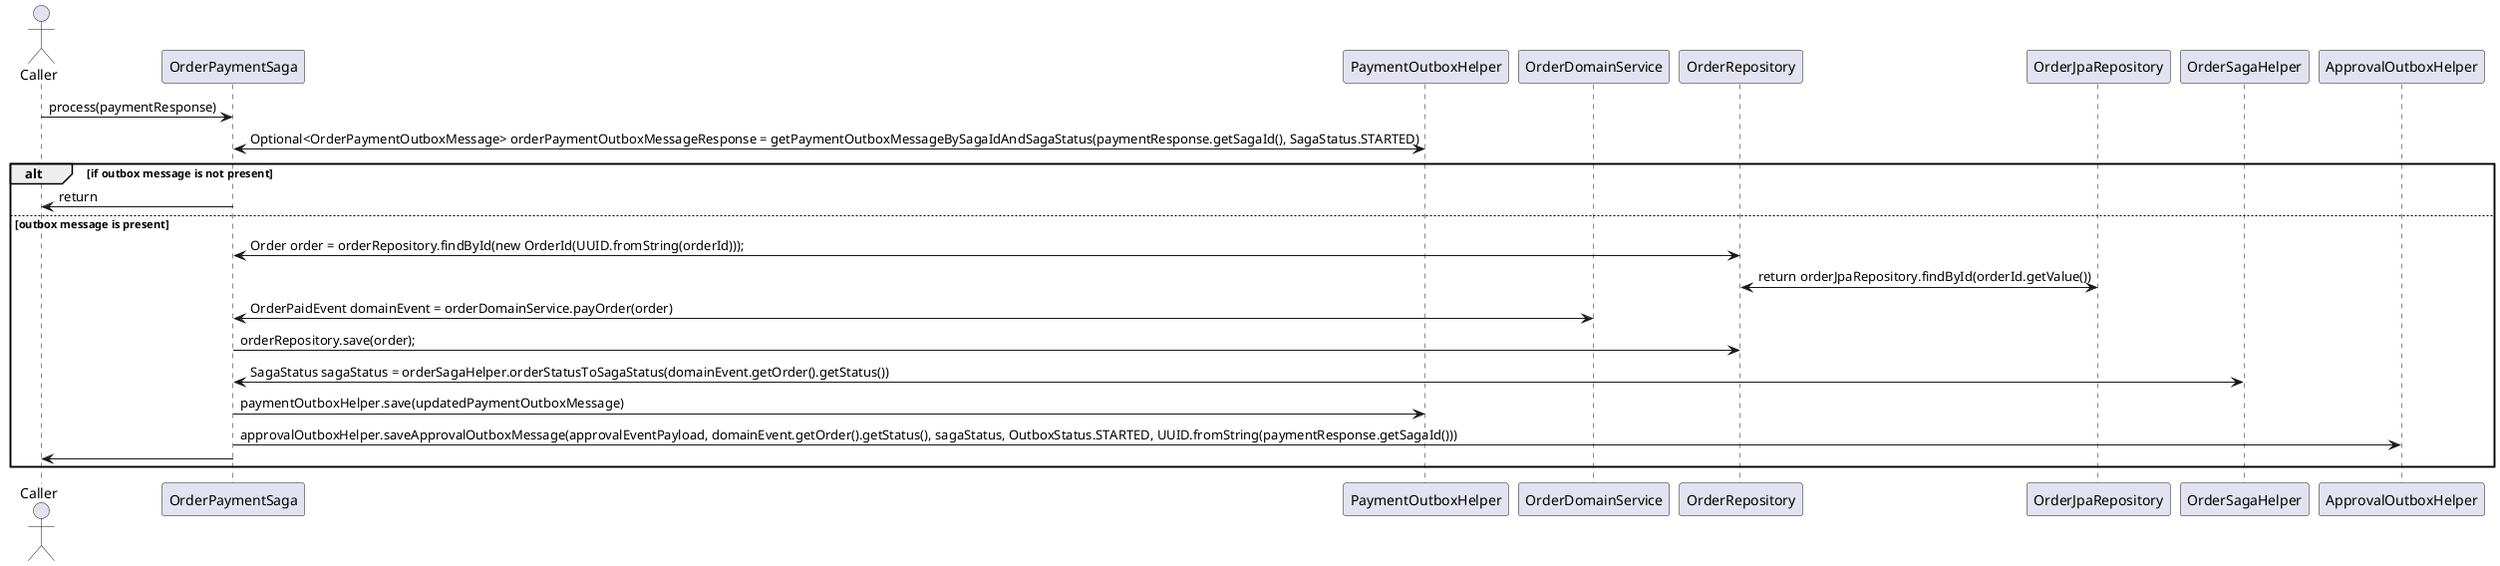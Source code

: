 @startuml
actor Caller
participant "OrderPaymentSaga" as Saga
participant "PaymentOutboxHelper" as OutboxHelper
participant "OrderDomainService" as DomainService
participant "OrderRepository" as OrderRepo
participant "OrderJpaRepository" as OrderJpaRepo
participant "OrderSagaHelper" as SagaHelper
participant "ApprovalOutboxHelper" as ApprovalHelper

Caller -> Saga : process(paymentResponse)
Saga <-> OutboxHelper : Optional<OrderPaymentOutboxMessage> orderPaymentOutboxMessageResponse = getPaymentOutboxMessageBySagaIdAndSagaStatus(paymentResponse.getSagaId(), SagaStatus.STARTED)

alt if outbox message is not present
    Saga -> Caller : return
else outbox message is present
    Saga <-> OrderRepo : Order order = orderRepository.findById(new OrderId(UUID.fromString(orderId)));
    OrderRepo <-> OrderJpaRepo: return orderJpaRepository.findById(orderId.getValue())
    DomainService <-> Saga : OrderPaidEvent domainEvent = orderDomainService.payOrder(order)
    Saga -> OrderRepo : orderRepository.save(order);
    Saga <-> SagaHelper : SagaStatus sagaStatus = orderSagaHelper.orderStatusToSagaStatus(domainEvent.getOrder().getStatus())
    Saga -> OutboxHelper : paymentOutboxHelper.save(updatedPaymentOutboxMessage)
    Saga -> ApprovalHelper : approvalOutboxHelper.saveApprovalOutboxMessage(approvalEventPayload, domainEvent.getOrder().getStatus(), sagaStatus, OutboxStatus.STARTED, UUID.fromString(paymentResponse.getSagaId()))
    Saga -> Caller :
end
@enduml
